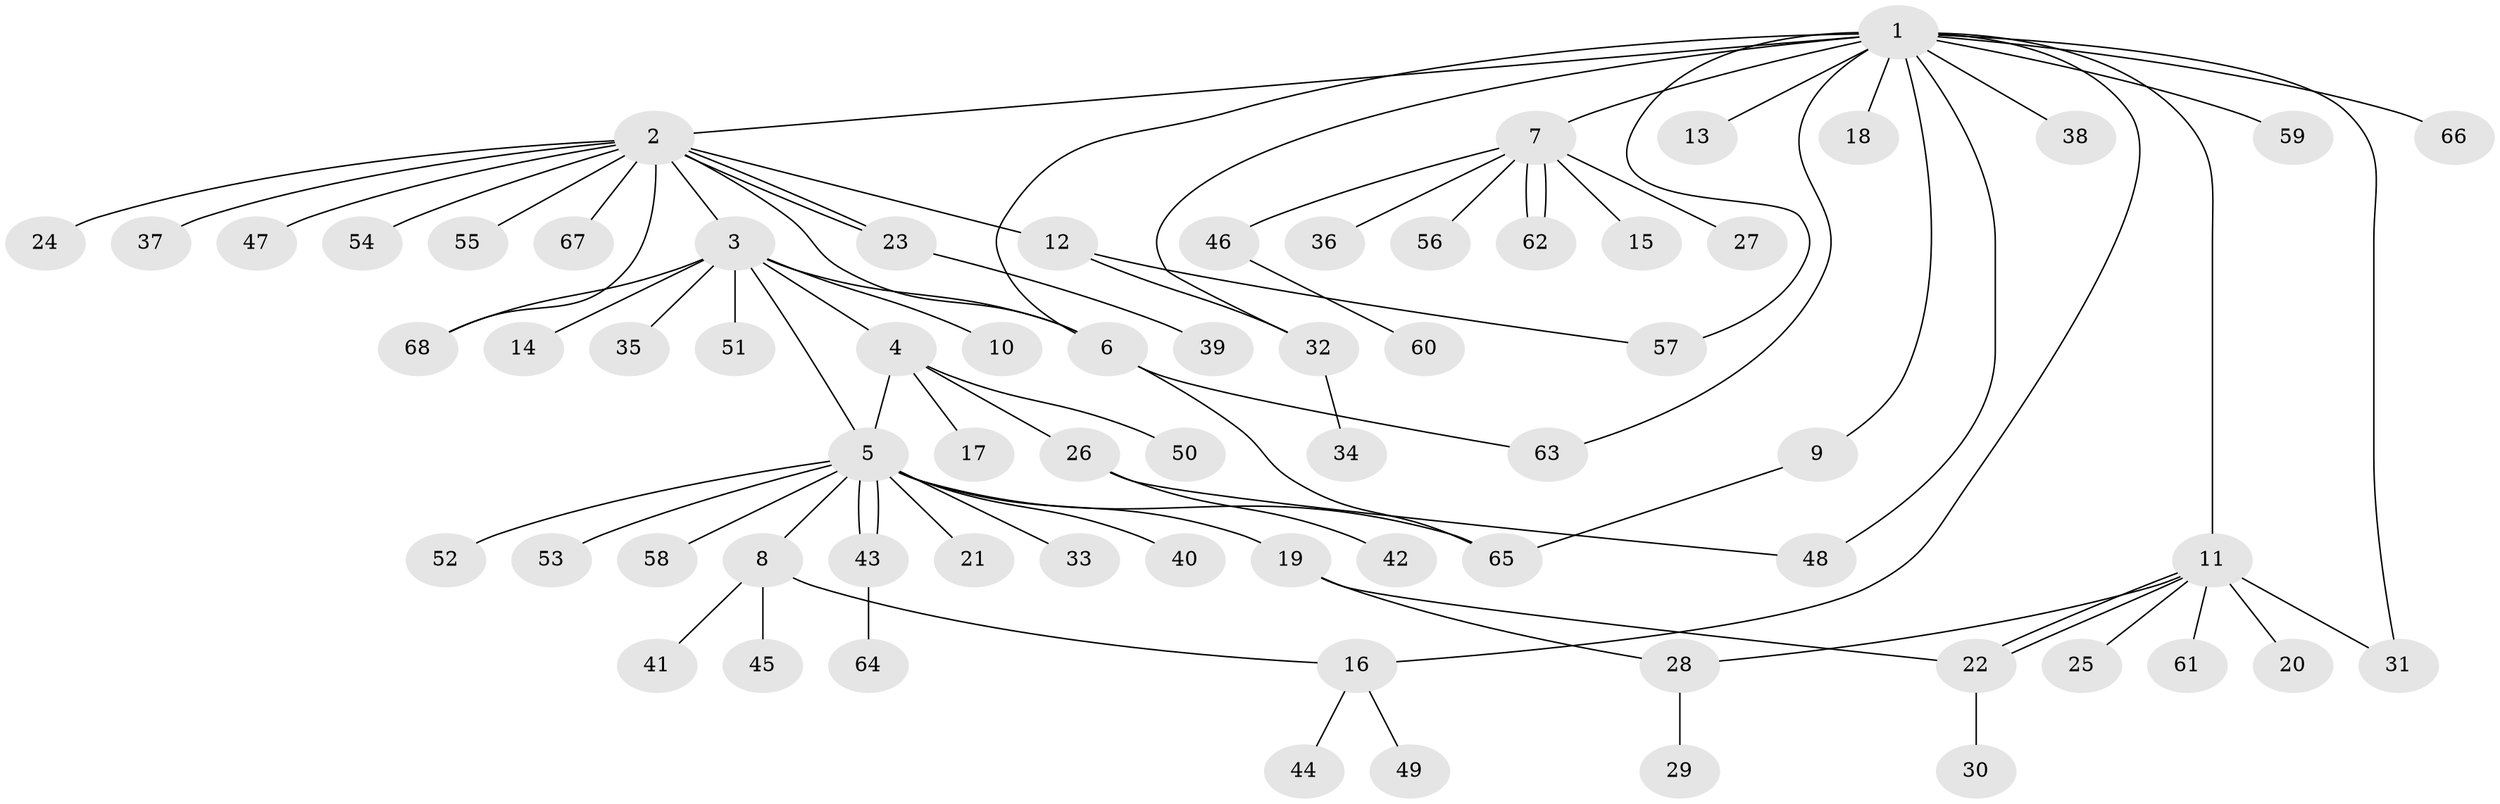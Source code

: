 // Generated by graph-tools (version 1.1) at 2025/48/03/09/25 04:48:25]
// undirected, 68 vertices, 85 edges
graph export_dot {
graph [start="1"]
  node [color=gray90,style=filled];
  1;
  2;
  3;
  4;
  5;
  6;
  7;
  8;
  9;
  10;
  11;
  12;
  13;
  14;
  15;
  16;
  17;
  18;
  19;
  20;
  21;
  22;
  23;
  24;
  25;
  26;
  27;
  28;
  29;
  30;
  31;
  32;
  33;
  34;
  35;
  36;
  37;
  38;
  39;
  40;
  41;
  42;
  43;
  44;
  45;
  46;
  47;
  48;
  49;
  50;
  51;
  52;
  53;
  54;
  55;
  56;
  57;
  58;
  59;
  60;
  61;
  62;
  63;
  64;
  65;
  66;
  67;
  68;
  1 -- 2;
  1 -- 6;
  1 -- 7;
  1 -- 9;
  1 -- 11;
  1 -- 13;
  1 -- 16;
  1 -- 18;
  1 -- 31;
  1 -- 32;
  1 -- 38;
  1 -- 48;
  1 -- 57;
  1 -- 59;
  1 -- 63;
  1 -- 66;
  2 -- 3;
  2 -- 6;
  2 -- 12;
  2 -- 23;
  2 -- 23;
  2 -- 24;
  2 -- 37;
  2 -- 47;
  2 -- 54;
  2 -- 55;
  2 -- 67;
  2 -- 68;
  3 -- 4;
  3 -- 5;
  3 -- 6;
  3 -- 10;
  3 -- 14;
  3 -- 35;
  3 -- 51;
  3 -- 68;
  4 -- 5;
  4 -- 17;
  4 -- 26;
  4 -- 50;
  5 -- 8;
  5 -- 19;
  5 -- 21;
  5 -- 33;
  5 -- 40;
  5 -- 43;
  5 -- 43;
  5 -- 52;
  5 -- 53;
  5 -- 58;
  5 -- 65;
  6 -- 63;
  6 -- 65;
  7 -- 15;
  7 -- 27;
  7 -- 36;
  7 -- 46;
  7 -- 56;
  7 -- 62;
  7 -- 62;
  8 -- 16;
  8 -- 41;
  8 -- 45;
  9 -- 65;
  11 -- 20;
  11 -- 22;
  11 -- 22;
  11 -- 25;
  11 -- 28;
  11 -- 31;
  11 -- 61;
  12 -- 32;
  12 -- 57;
  16 -- 44;
  16 -- 49;
  19 -- 22;
  19 -- 28;
  22 -- 30;
  23 -- 39;
  26 -- 42;
  26 -- 48;
  28 -- 29;
  32 -- 34;
  43 -- 64;
  46 -- 60;
}

